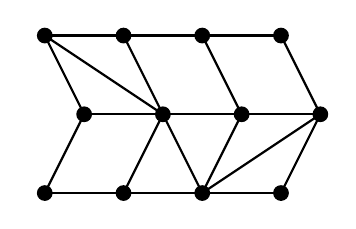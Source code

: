 \usetikzlibrary{patterns}
\begin{tikzpicture}

\tikzstyle{edge} = [draw, thick]
\tikzstyle{vertex} = [draw] 

\begin{scope}[rotate=0]

\foreach \x in {0,1,...,2}{
  \draw[edge] (\x,1) -- (\x+1,1);
  \draw[edge] (\x+0.5,0) -- (\x+1.5,0);
  \draw[edge] (\x,-1) -- (\x+1,-1);
}

\foreach \x in {0,1,...,3}{
  \draw[edge] (\x,1) -- (\x+0.5,0)--(\x,-1);
}

\draw[edge] (0,1)--(1.5,0)--(2,-1)--(3.5,0);%--(4,1);

\foreach \x in {0,1,...,3}{
  \fill (\x,1) circle (0.1);
  \fill (\x+0.5,0) circle (0.1);
  \fill (\x,-1) circle (0.1);
}


\end{scope}

\end{tikzpicture}